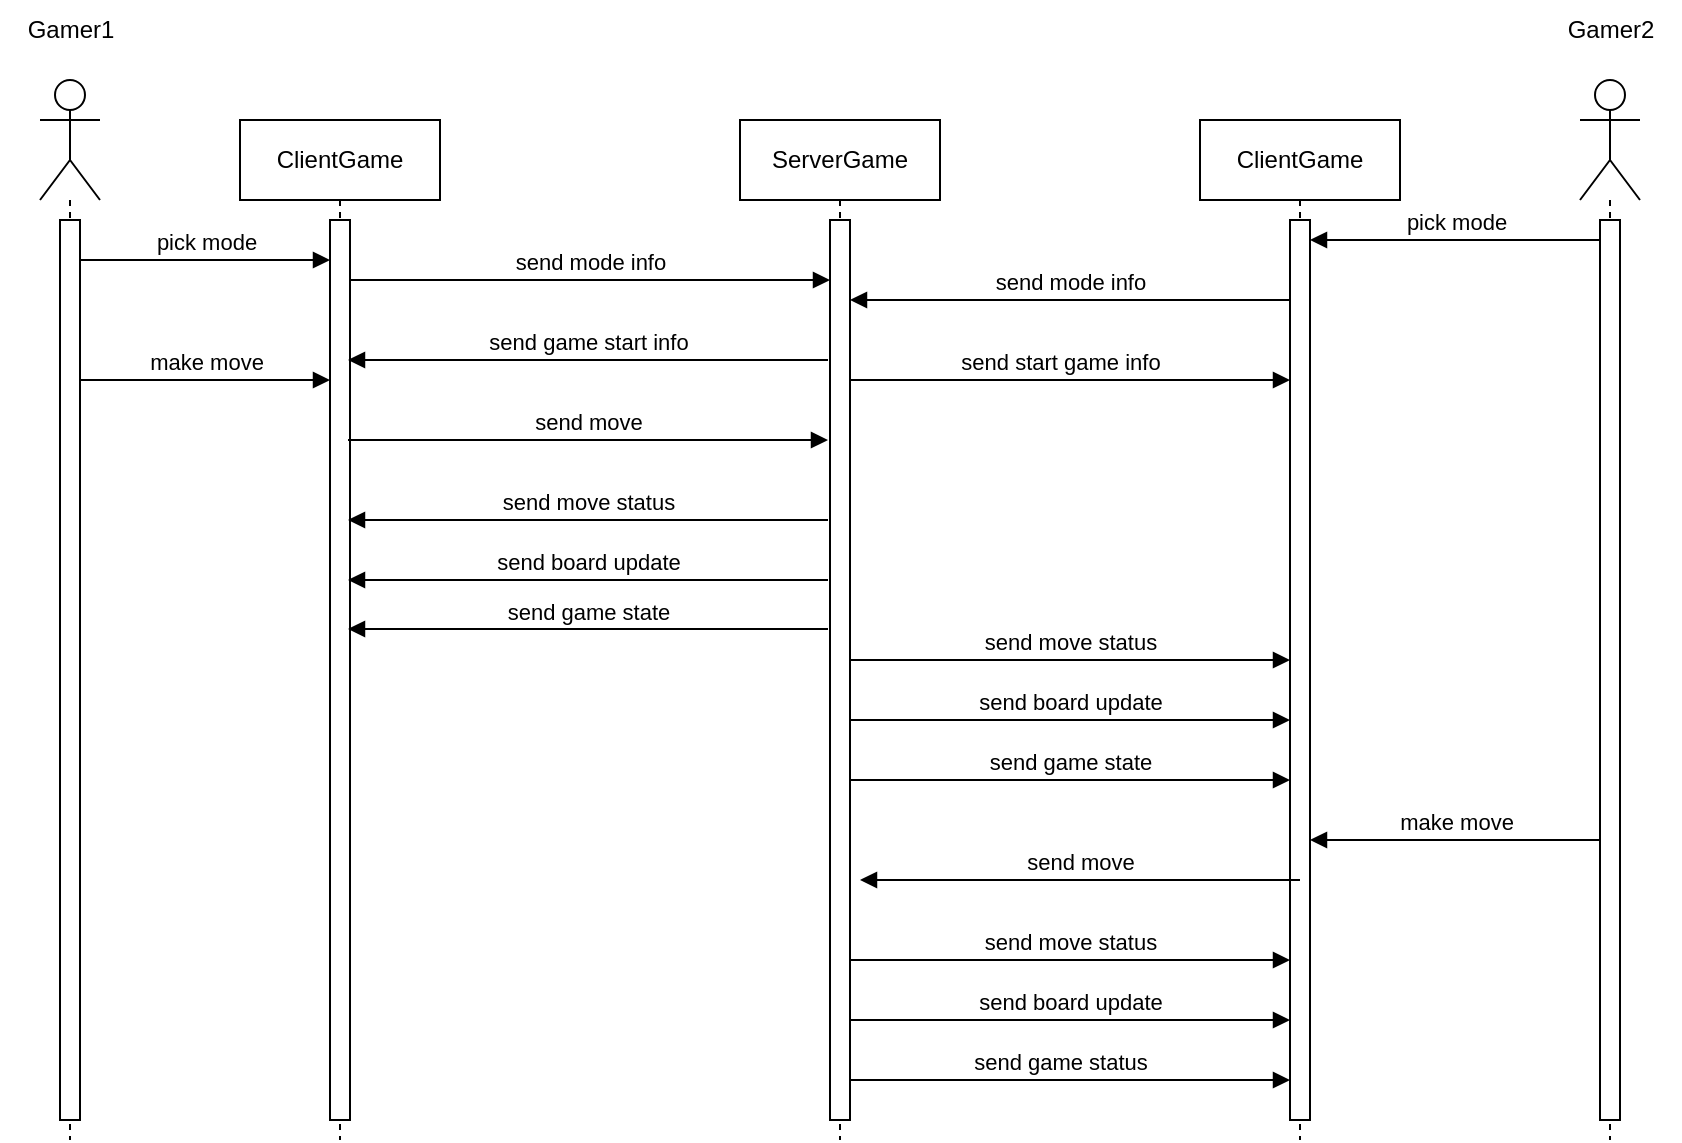 <mxfile version="23.0.2" type="device">
  <diagram name="Strona-1" id="R1JeErupYWIszUO1Q0Fu">
    <mxGraphModel dx="1120" dy="630" grid="1" gridSize="10" guides="1" tooltips="1" connect="1" arrows="1" fold="1" page="1" pageScale="1" pageWidth="827" pageHeight="1169" math="0" shadow="0">
      <root>
        <mxCell id="0" />
        <mxCell id="1" parent="0" />
        <mxCell id="zGCeL1ut6DdQvrlDr6sM-2" value="" style="shape=umlLifeline;perimeter=lifelinePerimeter;whiteSpace=wrap;html=1;container=1;dropTarget=0;collapsible=0;recursiveResize=0;outlineConnect=0;portConstraint=eastwest;newEdgeStyle={&quot;curved&quot;:0,&quot;rounded&quot;:0};participant=umlActor;size=60;" vertex="1" parent="1">
          <mxGeometry x="140" y="80" width="30" height="530" as="geometry" />
        </mxCell>
        <mxCell id="zGCeL1ut6DdQvrlDr6sM-5" value="" style="html=1;points=[[0,0,0,0,5],[0,1,0,0,-5],[1,0,0,0,5],[1,1,0,0,-5]];perimeter=orthogonalPerimeter;outlineConnect=0;targetShapes=umlLifeline;portConstraint=eastwest;newEdgeStyle={&quot;curved&quot;:0,&quot;rounded&quot;:0};" vertex="1" parent="zGCeL1ut6DdQvrlDr6sM-2">
          <mxGeometry x="10" y="70" width="10" height="450" as="geometry" />
        </mxCell>
        <mxCell id="zGCeL1ut6DdQvrlDr6sM-4" value="Gamer1" style="text;html=1;align=center;verticalAlign=middle;resizable=0;points=[];autosize=1;strokeColor=none;fillColor=none;" vertex="1" parent="1">
          <mxGeometry x="120" y="40" width="70" height="30" as="geometry" />
        </mxCell>
        <mxCell id="zGCeL1ut6DdQvrlDr6sM-6" value="ClientGame" style="shape=umlLifeline;perimeter=lifelinePerimeter;whiteSpace=wrap;html=1;container=1;dropTarget=0;collapsible=0;recursiveResize=0;outlineConnect=0;portConstraint=eastwest;newEdgeStyle={&quot;curved&quot;:0,&quot;rounded&quot;:0};" vertex="1" parent="1">
          <mxGeometry x="240" y="100" width="100" height="510" as="geometry" />
        </mxCell>
        <mxCell id="zGCeL1ut6DdQvrlDr6sM-7" value="" style="html=1;points=[[0,0,0,0,5],[0,1,0,0,-5],[1,0,0,0,5],[1,1,0,0,-5]];perimeter=orthogonalPerimeter;outlineConnect=0;targetShapes=umlLifeline;portConstraint=eastwest;newEdgeStyle={&quot;curved&quot;:0,&quot;rounded&quot;:0};" vertex="1" parent="zGCeL1ut6DdQvrlDr6sM-6">
          <mxGeometry x="45" y="50" width="10" height="450" as="geometry" />
        </mxCell>
        <mxCell id="zGCeL1ut6DdQvrlDr6sM-8" value="ServerGame" style="shape=umlLifeline;perimeter=lifelinePerimeter;whiteSpace=wrap;html=1;container=1;dropTarget=0;collapsible=0;recursiveResize=0;outlineConnect=0;portConstraint=eastwest;newEdgeStyle={&quot;curved&quot;:0,&quot;rounded&quot;:0};" vertex="1" parent="1">
          <mxGeometry x="490" y="100" width="100" height="510" as="geometry" />
        </mxCell>
        <mxCell id="zGCeL1ut6DdQvrlDr6sM-9" value="" style="html=1;points=[[0,0,0,0,5],[0,1,0,0,-5],[1,0,0,0,5],[1,1,0,0,-5]];perimeter=orthogonalPerimeter;outlineConnect=0;targetShapes=umlLifeline;portConstraint=eastwest;newEdgeStyle={&quot;curved&quot;:0,&quot;rounded&quot;:0};" vertex="1" parent="zGCeL1ut6DdQvrlDr6sM-8">
          <mxGeometry x="45" y="50" width="10" height="450" as="geometry" />
        </mxCell>
        <mxCell id="zGCeL1ut6DdQvrlDr6sM-10" value="pick mode" style="html=1;verticalAlign=bottom;endArrow=block;curved=0;rounded=0;" edge="1" parent="1">
          <mxGeometry width="80" relative="1" as="geometry">
            <mxPoint x="160" y="170" as="sourcePoint" />
            <mxPoint x="285" y="170" as="targetPoint" />
            <mxPoint as="offset" />
          </mxGeometry>
        </mxCell>
        <mxCell id="zGCeL1ut6DdQvrlDr6sM-11" value="send mode info" style="html=1;verticalAlign=bottom;endArrow=block;curved=0;rounded=0;" edge="1" parent="1">
          <mxGeometry width="80" relative="1" as="geometry">
            <mxPoint x="295" y="180" as="sourcePoint" />
            <mxPoint x="535" y="180" as="targetPoint" />
          </mxGeometry>
        </mxCell>
        <mxCell id="zGCeL1ut6DdQvrlDr6sM-13" value="" style="shape=umlLifeline;perimeter=lifelinePerimeter;whiteSpace=wrap;html=1;container=1;dropTarget=0;collapsible=0;recursiveResize=0;outlineConnect=0;portConstraint=eastwest;newEdgeStyle={&quot;curved&quot;:0,&quot;rounded&quot;:0};participant=umlActor;size=60;" vertex="1" parent="1">
          <mxGeometry x="910" y="80" width="30" height="530" as="geometry" />
        </mxCell>
        <mxCell id="zGCeL1ut6DdQvrlDr6sM-14" value="" style="html=1;points=[[0,0,0,0,5],[0,1,0,0,-5],[1,0,0,0,5],[1,1,0,0,-5]];perimeter=orthogonalPerimeter;outlineConnect=0;targetShapes=umlLifeline;portConstraint=eastwest;newEdgeStyle={&quot;curved&quot;:0,&quot;rounded&quot;:0};" vertex="1" parent="zGCeL1ut6DdQvrlDr6sM-13">
          <mxGeometry x="10" y="70" width="10" height="450" as="geometry" />
        </mxCell>
        <mxCell id="zGCeL1ut6DdQvrlDr6sM-15" value="Gamer2" style="text;html=1;align=center;verticalAlign=middle;resizable=0;points=[];autosize=1;strokeColor=none;fillColor=none;" vertex="1" parent="1">
          <mxGeometry x="890" y="40" width="70" height="30" as="geometry" />
        </mxCell>
        <mxCell id="zGCeL1ut6DdQvrlDr6sM-17" value="ClientGame" style="shape=umlLifeline;perimeter=lifelinePerimeter;whiteSpace=wrap;html=1;container=1;dropTarget=0;collapsible=0;recursiveResize=0;outlineConnect=0;portConstraint=eastwest;newEdgeStyle={&quot;curved&quot;:0,&quot;rounded&quot;:0};" vertex="1" parent="1">
          <mxGeometry x="720" y="100" width="100" height="510" as="geometry" />
        </mxCell>
        <mxCell id="zGCeL1ut6DdQvrlDr6sM-18" value="" style="html=1;points=[[0,0,0,0,5],[0,1,0,0,-5],[1,0,0,0,5],[1,1,0,0,-5]];perimeter=orthogonalPerimeter;outlineConnect=0;targetShapes=umlLifeline;portConstraint=eastwest;newEdgeStyle={&quot;curved&quot;:0,&quot;rounded&quot;:0};" vertex="1" parent="zGCeL1ut6DdQvrlDr6sM-17">
          <mxGeometry x="45" y="50" width="10" height="450" as="geometry" />
        </mxCell>
        <mxCell id="zGCeL1ut6DdQvrlDr6sM-19" value="pick mode" style="html=1;verticalAlign=bottom;endArrow=block;curved=0;rounded=0;" edge="1" parent="1">
          <mxGeometry width="80" relative="1" as="geometry">
            <mxPoint x="920" y="160" as="sourcePoint" />
            <mxPoint x="775" y="160" as="targetPoint" />
          </mxGeometry>
        </mxCell>
        <mxCell id="zGCeL1ut6DdQvrlDr6sM-20" value="send mode info" style="html=1;verticalAlign=bottom;endArrow=block;curved=0;rounded=0;" edge="1" parent="1">
          <mxGeometry width="80" relative="1" as="geometry">
            <mxPoint x="765" y="190" as="sourcePoint" />
            <mxPoint x="545" y="190" as="targetPoint" />
          </mxGeometry>
        </mxCell>
        <mxCell id="zGCeL1ut6DdQvrlDr6sM-21" value="send game start info" style="html=1;verticalAlign=bottom;endArrow=block;curved=0;rounded=0;" edge="1" parent="1">
          <mxGeometry width="80" relative="1" as="geometry">
            <mxPoint x="534" y="220" as="sourcePoint" />
            <mxPoint x="294" y="220" as="targetPoint" />
          </mxGeometry>
        </mxCell>
        <mxCell id="zGCeL1ut6DdQvrlDr6sM-22" value="send start game info" style="html=1;verticalAlign=bottom;endArrow=block;curved=0;rounded=0;" edge="1" parent="1">
          <mxGeometry x="-0.045" width="80" relative="1" as="geometry">
            <mxPoint x="545" y="230" as="sourcePoint" />
            <mxPoint x="765" y="230" as="targetPoint" />
            <mxPoint as="offset" />
          </mxGeometry>
        </mxCell>
        <mxCell id="zGCeL1ut6DdQvrlDr6sM-23" value="make move" style="html=1;verticalAlign=bottom;endArrow=block;curved=0;rounded=0;" edge="1" parent="1" source="zGCeL1ut6DdQvrlDr6sM-5" target="zGCeL1ut6DdQvrlDr6sM-7">
          <mxGeometry width="80" relative="1" as="geometry">
            <mxPoint x="160" y="250" as="sourcePoint" />
            <mxPoint x="240" y="250" as="targetPoint" />
            <Array as="points">
              <mxPoint x="190" y="230" />
            </Array>
          </mxGeometry>
        </mxCell>
        <mxCell id="zGCeL1ut6DdQvrlDr6sM-24" value="send move" style="html=1;verticalAlign=bottom;endArrow=block;curved=0;rounded=0;" edge="1" parent="1">
          <mxGeometry width="80" relative="1" as="geometry">
            <mxPoint x="294" y="260" as="sourcePoint" />
            <mxPoint x="534" y="260" as="targetPoint" />
          </mxGeometry>
        </mxCell>
        <mxCell id="zGCeL1ut6DdQvrlDr6sM-25" value="send move status" style="html=1;verticalAlign=bottom;endArrow=block;curved=0;rounded=0;" edge="1" parent="1">
          <mxGeometry width="80" relative="1" as="geometry">
            <mxPoint x="534" y="300" as="sourcePoint" />
            <mxPoint x="294" y="300" as="targetPoint" />
          </mxGeometry>
        </mxCell>
        <mxCell id="zGCeL1ut6DdQvrlDr6sM-26" value="send board update" style="html=1;verticalAlign=bottom;endArrow=block;curved=0;rounded=0;" edge="1" parent="1">
          <mxGeometry width="80" relative="1" as="geometry">
            <mxPoint x="534" y="330" as="sourcePoint" />
            <mxPoint x="294" y="330" as="targetPoint" />
            <Array as="points">
              <mxPoint x="359" y="330" />
            </Array>
          </mxGeometry>
        </mxCell>
        <mxCell id="zGCeL1ut6DdQvrlDr6sM-27" value="send game state" style="html=1;verticalAlign=bottom;endArrow=block;curved=0;rounded=0;" edge="1" parent="1">
          <mxGeometry width="80" relative="1" as="geometry">
            <mxPoint x="534" y="354.5" as="sourcePoint" />
            <mxPoint x="294" y="354.5" as="targetPoint" />
          </mxGeometry>
        </mxCell>
        <mxCell id="zGCeL1ut6DdQvrlDr6sM-28" value="send move status" style="html=1;verticalAlign=bottom;endArrow=block;curved=0;rounded=0;" edge="1" parent="1">
          <mxGeometry width="80" relative="1" as="geometry">
            <mxPoint x="545" y="370" as="sourcePoint" />
            <mxPoint x="765" y="370" as="targetPoint" />
          </mxGeometry>
        </mxCell>
        <mxCell id="zGCeL1ut6DdQvrlDr6sM-30" value="send game state" style="html=1;verticalAlign=bottom;endArrow=block;curved=0;rounded=0;" edge="1" parent="1">
          <mxGeometry width="80" relative="1" as="geometry">
            <mxPoint x="545" y="430" as="sourcePoint" />
            <mxPoint x="765" y="430" as="targetPoint" />
            <Array as="points">
              <mxPoint x="720" y="430" />
            </Array>
          </mxGeometry>
        </mxCell>
        <mxCell id="zGCeL1ut6DdQvrlDr6sM-29" value="send board update" style="html=1;verticalAlign=bottom;endArrow=block;curved=0;rounded=0;" edge="1" parent="1">
          <mxGeometry width="80" relative="1" as="geometry">
            <mxPoint x="545" y="400" as="sourcePoint" />
            <mxPoint x="765" y="400" as="targetPoint" />
            <Array as="points">
              <mxPoint x="715" y="400" />
              <mxPoint x="730" y="400" />
            </Array>
          </mxGeometry>
        </mxCell>
        <mxCell id="zGCeL1ut6DdQvrlDr6sM-32" value="make move" style="html=1;verticalAlign=bottom;endArrow=block;curved=0;rounded=0;" edge="1" parent="1">
          <mxGeometry width="80" relative="1" as="geometry">
            <mxPoint x="920" y="460" as="sourcePoint" />
            <mxPoint x="775" y="460" as="targetPoint" />
          </mxGeometry>
        </mxCell>
        <mxCell id="zGCeL1ut6DdQvrlDr6sM-33" value="send move" style="html=1;verticalAlign=bottom;endArrow=block;curved=0;rounded=0;" edge="1" parent="1">
          <mxGeometry width="80" relative="1" as="geometry">
            <mxPoint x="770" y="480" as="sourcePoint" />
            <mxPoint x="550" y="480" as="targetPoint" />
          </mxGeometry>
        </mxCell>
        <mxCell id="zGCeL1ut6DdQvrlDr6sM-34" value="send move status" style="html=1;verticalAlign=bottom;endArrow=block;curved=0;rounded=0;" edge="1" parent="1">
          <mxGeometry width="80" relative="1" as="geometry">
            <mxPoint x="545" y="520" as="sourcePoint" />
            <mxPoint x="765" y="520" as="targetPoint" />
          </mxGeometry>
        </mxCell>
        <mxCell id="zGCeL1ut6DdQvrlDr6sM-35" value="send board update" style="html=1;verticalAlign=bottom;endArrow=block;curved=0;rounded=0;" edge="1" parent="1">
          <mxGeometry width="80" relative="1" as="geometry">
            <mxPoint x="545" y="550" as="sourcePoint" />
            <mxPoint x="765" y="550" as="targetPoint" />
          </mxGeometry>
        </mxCell>
        <mxCell id="zGCeL1ut6DdQvrlDr6sM-36" value="send game status" style="html=1;verticalAlign=bottom;endArrow=block;curved=0;rounded=0;" edge="1" parent="1">
          <mxGeometry x="-0.045" width="80" relative="1" as="geometry">
            <mxPoint x="545" y="580" as="sourcePoint" />
            <mxPoint x="765" y="580" as="targetPoint" />
            <mxPoint as="offset" />
          </mxGeometry>
        </mxCell>
      </root>
    </mxGraphModel>
  </diagram>
</mxfile>
